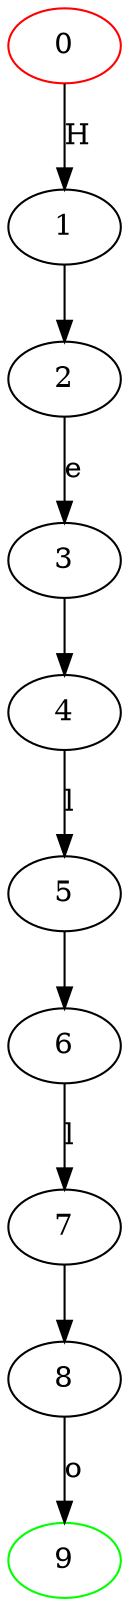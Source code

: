 digraph {
	0 [color="red"]
	0 -> 1 [label="H"]
	1 -> 2 [label=""]
	2 -> 3 [label="e"]
	3 -> 4 [label=""]
	4 -> 5 [label="l"]
	5 -> 6 [label=""]
	6 -> 7 [label="l"]
	7 -> 8 [label=""]
	9 [color="green"]
	8 -> 9 [label="o"]
	9 [color="green"]
}
